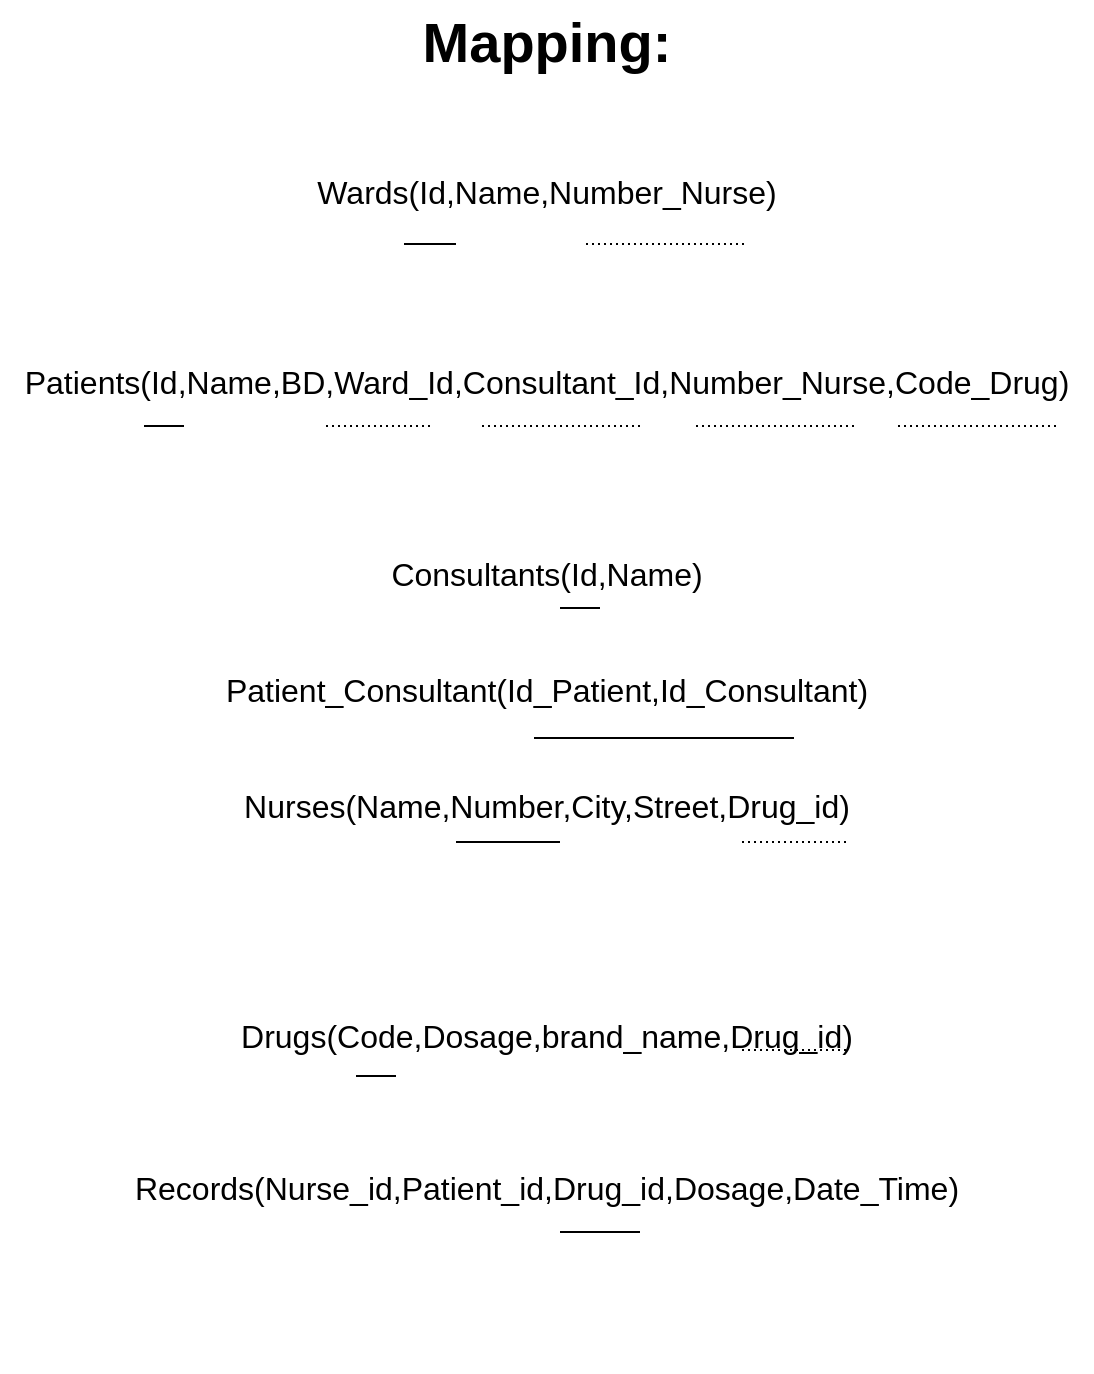 <mxfile version="24.7.17">
  <diagram name="Page-1" id="eL7Dq3GSXTDN9iPyqveY">
    <mxGraphModel dx="1948" dy="648" grid="1" gridSize="13" guides="1" tooltips="1" connect="1" arrows="1" fold="1" page="1" pageScale="1" pageWidth="850" pageHeight="1100" math="0" shadow="0">
      <root>
        <mxCell id="0" />
        <mxCell id="1" parent="0" />
        <mxCell id="GY7c3tbCAv22AiZ5843F-1" value="&lt;font style=&quot;font-size: 28px;&quot;&gt;&lt;b&gt;Mapping:&lt;/b&gt;&lt;/font&gt;&lt;div&gt;&lt;font style=&quot;font-size: 28px;&quot;&gt;&lt;b&gt;&lt;br&gt;&lt;/b&gt;&lt;/font&gt;&lt;/div&gt;&lt;div&gt;&lt;font style=&quot;font-size: 28px;&quot;&gt;&lt;b&gt;&lt;br&gt;&lt;/b&gt;&lt;/font&gt;&lt;/div&gt;" style="text;html=1;align=center;verticalAlign=middle;resizable=0;points=[];autosize=1;strokeColor=none;fillColor=none;" parent="1" vertex="1">
          <mxGeometry x="100" y="60" width="150" height="110" as="geometry" />
        </mxCell>
        <mxCell id="GY7c3tbCAv22AiZ5843F-2" value="&lt;font style=&quot;font-size: 16px;&quot;&gt;Wards(Id,Name,Number_Nurse)&lt;/font&gt;&lt;div&gt;&lt;span style=&quot;font-size: 16px;&quot;&gt;&lt;br&gt;&lt;/span&gt;&lt;/div&gt;&lt;div&gt;&lt;div&gt;&lt;font style=&quot;font-size: 16px;&quot;&gt;&lt;br&gt;&lt;/font&gt;&lt;/div&gt;&lt;div&gt;&lt;font style=&quot;font-size: 16px;&quot;&gt;&lt;br&gt;&lt;/font&gt;&lt;/div&gt;&lt;div&gt;&lt;font style=&quot;font-size: 16px;&quot;&gt;&lt;br&gt;&lt;/font&gt;&lt;/div&gt;&lt;div&gt;&lt;font style=&quot;font-size: 16px;&quot;&gt;Patients(Id,Name,BD,Ward_Id,Consultant_Id,Number_Nurse,Code_Drug)&lt;/font&gt;&lt;/div&gt;&lt;div&gt;&lt;font style=&quot;font-size: 16px;&quot;&gt;&lt;br&gt;&lt;/font&gt;&lt;/div&gt;&lt;div&gt;&lt;br&gt;&lt;/div&gt;&lt;div&gt;&lt;br&gt;&lt;/div&gt;&lt;div&gt;&lt;br&gt;&lt;/div&gt;&lt;div&gt;&lt;br&gt;&lt;/div&gt;&lt;div&gt;&lt;font style=&quot;font-size: 16px;&quot;&gt;Consultants(Id,Name)&lt;/font&gt;&lt;/div&gt;&lt;/div&gt;&lt;div&gt;&lt;font style=&quot;font-size: 16px;&quot;&gt;&lt;br&gt;&lt;/font&gt;&lt;/div&gt;&lt;div&gt;&lt;font style=&quot;font-size: 16px;&quot;&gt;&lt;br&gt;&lt;/font&gt;&lt;/div&gt;&lt;div&gt;&lt;font style=&quot;font-size: 16px;&quot;&gt;Patient_Consultant(Id_Patient,Id_Consultant)&lt;/font&gt;&lt;/div&gt;&lt;div&gt;&lt;font style=&quot;font-size: 16px;&quot;&gt;&lt;br&gt;&lt;/font&gt;&lt;/div&gt;&lt;div&gt;&lt;font style=&quot;font-size: 16px;&quot;&gt;&lt;br&gt;&lt;/font&gt;&lt;/div&gt;&lt;div&gt;&lt;font style=&quot;font-size: 16px;&quot;&gt;Nurses(Name,Number,City,Street,Drug_id)&lt;/font&gt;&lt;/div&gt;&lt;div&gt;&lt;font style=&quot;font-size: 16px;&quot;&gt;&lt;br&gt;&lt;/font&gt;&lt;/div&gt;&lt;div&gt;&lt;font style=&quot;font-size: 16px;&quot;&gt;&lt;br&gt;&lt;/font&gt;&lt;/div&gt;&lt;div&gt;&lt;font style=&quot;font-size: 16px;&quot;&gt;&lt;br&gt;&lt;/font&gt;&lt;/div&gt;&lt;div&gt;&lt;font style=&quot;font-size: 16px;&quot;&gt;&lt;br&gt;&lt;/font&gt;&lt;/div&gt;&lt;div&gt;&lt;font style=&quot;font-size: 16px;&quot;&gt;&lt;br&gt;&lt;/font&gt;&lt;/div&gt;&lt;div&gt;&lt;font style=&quot;font-size: 16px;&quot;&gt;Drugs(Code,Dosage,brand_name,Drug_id)&lt;/font&gt;&lt;/div&gt;&lt;div&gt;&lt;font style=&quot;font-size: 16px;&quot;&gt;&lt;br&gt;&lt;/font&gt;&lt;/div&gt;&lt;div&gt;&lt;font style=&quot;font-size: 16px;&quot;&gt;&lt;br&gt;&lt;/font&gt;&lt;/div&gt;&lt;div&gt;&lt;font style=&quot;font-size: 16px;&quot;&gt;&lt;br&gt;&lt;/font&gt;&lt;/div&gt;&lt;div&gt;&lt;font style=&quot;font-size: 16px;&quot;&gt;Records(Nurse_id,Patient_id,Drug_id,Dosage,Date_Time)&lt;/font&gt;&lt;/div&gt;&lt;div&gt;&lt;br&gt;&lt;/div&gt;&lt;div&gt;&lt;font style=&quot;font-size: 16px;&quot;&gt;&lt;br&gt;&lt;/font&gt;&lt;/div&gt;&lt;div&gt;&lt;font style=&quot;font-size: 16px;&quot;&gt;&lt;br&gt;&lt;/font&gt;&lt;/div&gt;&lt;div&gt;&lt;font style=&quot;font-size: 16px;&quot;&gt;&lt;br&gt;&lt;/font&gt;&lt;/div&gt;" style="text;html=1;align=center;verticalAlign=middle;resizable=0;points=[];autosize=1;strokeColor=none;fillColor=none;" parent="1" vertex="1">
          <mxGeometry x="-98" y="135" width="546" height="611" as="geometry" />
        </mxCell>
        <mxCell id="GY7c3tbCAv22AiZ5843F-6" value="" style="endArrow=classic;html=1;rounded=0;" parent="1" edge="1">
          <mxGeometry width="50" height="50" relative="1" as="geometry">
            <mxPoint x="210" y="220" as="sourcePoint" />
            <mxPoint x="210" y="220" as="targetPoint" />
            <Array as="points" />
          </mxGeometry>
        </mxCell>
        <mxCell id="GY7c3tbCAv22AiZ5843F-9" value="" style="endArrow=none;html=1;rounded=0;" parent="1" edge="1">
          <mxGeometry relative="1" as="geometry">
            <mxPoint x="104" y="182" as="sourcePoint" />
            <mxPoint x="130" y="182" as="targetPoint" />
          </mxGeometry>
        </mxCell>
        <mxCell id="GY7c3tbCAv22AiZ5843F-10" value="" style="endArrow=none;html=1;rounded=0;" parent="1" edge="1">
          <mxGeometry relative="1" as="geometry">
            <mxPoint x="-26" y="273" as="sourcePoint" />
            <mxPoint x="-6" y="273" as="targetPoint" />
            <Array as="points">
              <mxPoint x="-16" y="273" />
            </Array>
          </mxGeometry>
        </mxCell>
        <mxCell id="GY7c3tbCAv22AiZ5843F-12" value="" style="endArrow=none;html=1;rounded=0;" parent="1" edge="1">
          <mxGeometry relative="1" as="geometry">
            <mxPoint x="130" y="481" as="sourcePoint" />
            <mxPoint x="182" y="481" as="targetPoint" />
          </mxGeometry>
        </mxCell>
        <mxCell id="GY7c3tbCAv22AiZ5843F-13" value="" style="endArrow=none;html=1;rounded=0;" parent="1" edge="1">
          <mxGeometry relative="1" as="geometry">
            <mxPoint x="80" y="598" as="sourcePoint" />
            <mxPoint x="100" y="598" as="targetPoint" />
          </mxGeometry>
        </mxCell>
        <mxCell id="GY7c3tbCAv22AiZ5843F-18" value="" style="endArrow=none;html=1;rounded=0;dashed=1;dashPattern=1 2;" parent="1" edge="1">
          <mxGeometry relative="1" as="geometry">
            <mxPoint x="65" y="273" as="sourcePoint" />
            <mxPoint x="117" y="273" as="targetPoint" />
          </mxGeometry>
        </mxCell>
        <mxCell id="GY7c3tbCAv22AiZ5843F-19" value="" style="resizable=0;html=1;whiteSpace=wrap;align=left;verticalAlign=bottom;" parent="GY7c3tbCAv22AiZ5843F-18" connectable="0" vertex="1">
          <mxGeometry x="-1" relative="1" as="geometry" />
        </mxCell>
        <mxCell id="GY7c3tbCAv22AiZ5843F-20" value="" style="resizable=0;html=1;whiteSpace=wrap;align=right;verticalAlign=bottom;" parent="GY7c3tbCAv22AiZ5843F-18" connectable="0" vertex="1">
          <mxGeometry x="1" relative="1" as="geometry" />
        </mxCell>
        <mxCell id="GY7c3tbCAv22AiZ5843F-21" value="" style="endArrow=none;html=1;rounded=0;dashed=1;dashPattern=1 2;" parent="1" edge="1">
          <mxGeometry relative="1" as="geometry">
            <mxPoint x="143" y="273" as="sourcePoint" />
            <mxPoint x="223" y="273" as="targetPoint" />
            <Array as="points">
              <mxPoint x="183" y="273" />
            </Array>
          </mxGeometry>
        </mxCell>
        <mxCell id="GY7c3tbCAv22AiZ5843F-22" value="" style="resizable=0;html=1;whiteSpace=wrap;align=left;verticalAlign=bottom;" parent="GY7c3tbCAv22AiZ5843F-21" connectable="0" vertex="1">
          <mxGeometry x="-1" relative="1" as="geometry" />
        </mxCell>
        <mxCell id="GY7c3tbCAv22AiZ5843F-23" value="" style="resizable=0;html=1;whiteSpace=wrap;align=right;verticalAlign=bottom;" parent="GY7c3tbCAv22AiZ5843F-21" connectable="0" vertex="1">
          <mxGeometry x="1" relative="1" as="geometry" />
        </mxCell>
        <mxCell id="GY7c3tbCAv22AiZ5843F-27" value="" style="endArrow=none;html=1;rounded=0;dashed=1;dashPattern=1 2;" parent="1" edge="1">
          <mxGeometry relative="1" as="geometry">
            <mxPoint x="195" y="182" as="sourcePoint" />
            <mxPoint x="275" y="182" as="targetPoint" />
          </mxGeometry>
        </mxCell>
        <mxCell id="GY7c3tbCAv22AiZ5843F-28" value="" style="resizable=0;html=1;whiteSpace=wrap;align=left;verticalAlign=bottom;" parent="GY7c3tbCAv22AiZ5843F-27" connectable="0" vertex="1">
          <mxGeometry x="-1" relative="1" as="geometry" />
        </mxCell>
        <mxCell id="GY7c3tbCAv22AiZ5843F-29" value="" style="resizable=0;html=1;whiteSpace=wrap;align=right;verticalAlign=bottom;" parent="GY7c3tbCAv22AiZ5843F-27" connectable="0" vertex="1">
          <mxGeometry x="1" relative="1" as="geometry" />
        </mxCell>
        <mxCell id="GY7c3tbCAv22AiZ5843F-30" value="" style="endArrow=none;html=1;rounded=0;dashed=1;dashPattern=1 2;" parent="1" edge="1">
          <mxGeometry relative="1" as="geometry">
            <mxPoint x="250" y="273" as="sourcePoint" />
            <mxPoint x="330" y="273" as="targetPoint" />
          </mxGeometry>
        </mxCell>
        <mxCell id="GY7c3tbCAv22AiZ5843F-31" value="" style="resizable=0;html=1;whiteSpace=wrap;align=left;verticalAlign=bottom;" parent="GY7c3tbCAv22AiZ5843F-30" connectable="0" vertex="1">
          <mxGeometry x="-1" relative="1" as="geometry" />
        </mxCell>
        <mxCell id="GY7c3tbCAv22AiZ5843F-32" value="" style="resizable=0;html=1;whiteSpace=wrap;align=right;verticalAlign=bottom;" parent="GY7c3tbCAv22AiZ5843F-30" connectable="0" vertex="1">
          <mxGeometry x="1" relative="1" as="geometry" />
        </mxCell>
        <mxCell id="GY7c3tbCAv22AiZ5843F-33" value="" style="endArrow=none;html=1;rounded=0;dashed=1;dashPattern=1 2;" parent="1" edge="1">
          <mxGeometry relative="1" as="geometry">
            <mxPoint x="351" y="273" as="sourcePoint" />
            <mxPoint x="431" y="273" as="targetPoint" />
          </mxGeometry>
        </mxCell>
        <mxCell id="GY7c3tbCAv22AiZ5843F-34" value="" style="resizable=0;html=1;whiteSpace=wrap;align=left;verticalAlign=bottom;" parent="GY7c3tbCAv22AiZ5843F-33" connectable="0" vertex="1">
          <mxGeometry x="-1" relative="1" as="geometry" />
        </mxCell>
        <mxCell id="GY7c3tbCAv22AiZ5843F-35" value="" style="resizable=0;html=1;whiteSpace=wrap;align=right;verticalAlign=bottom;" parent="GY7c3tbCAv22AiZ5843F-33" connectable="0" vertex="1">
          <mxGeometry x="1" relative="1" as="geometry" />
        </mxCell>
        <mxCell id="KgzffJ5Iawr-l0bXo8Gn-1" value="" style="endArrow=none;html=1;rounded=0;" parent="1" edge="1">
          <mxGeometry relative="1" as="geometry">
            <mxPoint x="182" y="676" as="sourcePoint" />
            <mxPoint x="222" y="676" as="targetPoint" />
          </mxGeometry>
        </mxCell>
        <mxCell id="KgzffJ5Iawr-l0bXo8Gn-2" value="" style="endArrow=none;html=1;rounded=0;dashed=1;dashPattern=1 2;" parent="1" edge="1">
          <mxGeometry relative="1" as="geometry">
            <mxPoint x="273" y="481" as="sourcePoint" />
            <mxPoint x="325" y="481" as="targetPoint" />
            <Array as="points">
              <mxPoint x="313" y="481" />
            </Array>
          </mxGeometry>
        </mxCell>
        <mxCell id="KgzffJ5Iawr-l0bXo8Gn-3" value="" style="resizable=0;html=1;whiteSpace=wrap;align=left;verticalAlign=bottom;" parent="KgzffJ5Iawr-l0bXo8Gn-2" connectable="0" vertex="1">
          <mxGeometry x="-1" relative="1" as="geometry" />
        </mxCell>
        <mxCell id="KgzffJ5Iawr-l0bXo8Gn-4" value="" style="resizable=0;html=1;whiteSpace=wrap;align=right;verticalAlign=bottom;" parent="KgzffJ5Iawr-l0bXo8Gn-2" connectable="0" vertex="1">
          <mxGeometry x="1" relative="1" as="geometry" />
        </mxCell>
        <mxCell id="KgzffJ5Iawr-l0bXo8Gn-5" value="" style="endArrow=none;html=1;rounded=0;dashed=1;dashPattern=1 2;" parent="1" edge="1">
          <mxGeometry relative="1" as="geometry">
            <mxPoint x="273" y="585" as="sourcePoint" />
            <mxPoint x="325" y="585" as="targetPoint" />
            <Array as="points">
              <mxPoint x="313" y="585" />
            </Array>
          </mxGeometry>
        </mxCell>
        <mxCell id="KgzffJ5Iawr-l0bXo8Gn-6" value="" style="resizable=0;html=1;whiteSpace=wrap;align=left;verticalAlign=bottom;" parent="KgzffJ5Iawr-l0bXo8Gn-5" connectable="0" vertex="1">
          <mxGeometry x="-1" relative="1" as="geometry" />
        </mxCell>
        <mxCell id="KgzffJ5Iawr-l0bXo8Gn-7" value="" style="resizable=0;html=1;whiteSpace=wrap;align=right;verticalAlign=bottom;" parent="KgzffJ5Iawr-l0bXo8Gn-5" connectable="0" vertex="1">
          <mxGeometry x="1" relative="1" as="geometry" />
        </mxCell>
        <mxCell id="6Ykq1dVnqwJEppSCNZAa-1" value="" style="endArrow=none;html=1;rounded=0;" edge="1" parent="1">
          <mxGeometry relative="1" as="geometry">
            <mxPoint x="169" y="429" as="sourcePoint" />
            <mxPoint x="299" y="429" as="targetPoint" />
          </mxGeometry>
        </mxCell>
        <mxCell id="6Ykq1dVnqwJEppSCNZAa-4" value="" style="endArrow=none;html=1;rounded=0;" edge="1" parent="1">
          <mxGeometry relative="1" as="geometry">
            <mxPoint x="182" y="364" as="sourcePoint" />
            <mxPoint x="202" y="364" as="targetPoint" />
          </mxGeometry>
        </mxCell>
      </root>
    </mxGraphModel>
  </diagram>
</mxfile>
